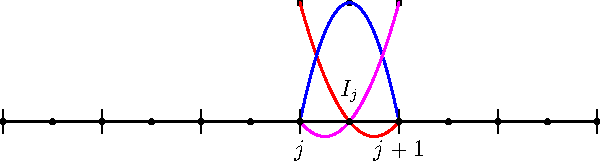 import graph;
size(300,0);

real dy = 0.02;
int i;
real xmin=0;
real xmax=1;
int n=6;
real h = (xmax-xmin)/n;

pen pt = linewidth(1);

draw((xmin,0)--(xmax,0),pt);

i=3;
real x1 = xmin + i*h;
real x2 = x1 + h;
label("$j$", (x1,-dy), S);
label("$j+1$", (x2,-dy), S);
label("$I_j$", ((x1+x2)/2,dy), N);

dot((x1,0.2));
dot((x2,0.2));
dot(((x1+x2)/2,0.2));

real x3 = x1 - 0.5*h;
real x4 = x1 + 0.5*h;
real x5 = x2 + 0.5*h;
real A=0.2;

real f1(real x)
{
   return A*(x-x4)*(x-x2)/((x1-x4)*(x1-x2));
}

real f2(real x)
{
   return A*(x-x1)*(x-x2)/((x4-x1)*(x4-x2));
}

real f3(real x)
{
   return A*(x-x1)*(x-x4)/((x2-x1)*(x2-x4));
}

draw(graph(f1,x1,x2),red+linewidth(1));
draw(graph(f2,x1,x2),blue+linewidth(1));
draw(graph(f3,x1,x2),magenta+linewidth(1));

for(i=0; i<n+1; ++i)
{
   real x1 = xmin + i*h;
   dot(x1);
   draw((x1,-dy)--(x1,dy));
}

for(i=0; i<n; ++i)
{
   real x1 = xmin + i*h + 0.5*h;
   dot(x1);
}

